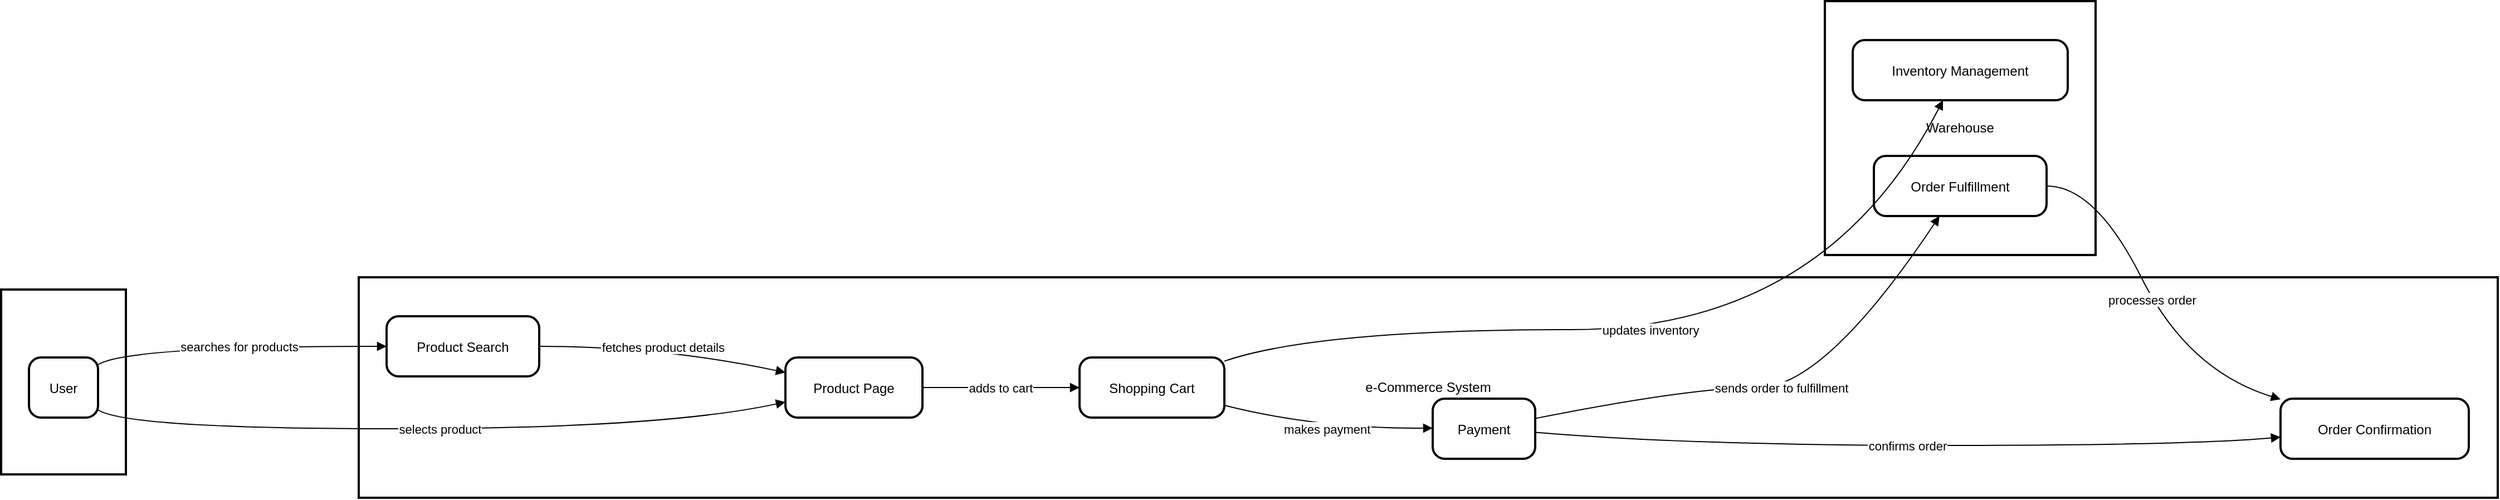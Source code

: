 <mxfile version="26.0.16">
  <diagram name="Page-1" id="AFl8BCYIfSVyRrqz87CR">
    <mxGraphModel>
      <root>
        <mxCell id="0" />
        <mxCell id="1" parent="0" />
        <mxCell id="2" value="Warehouse" style="whiteSpace=wrap;strokeWidth=2;" vertex="1" parent="1">
          <mxGeometry x="1645" y="8" width="243" height="228" as="geometry" />
        </mxCell>
        <mxCell id="3" value="e-Commerce System" style="whiteSpace=wrap;strokeWidth=2;" vertex="1" parent="1">
          <mxGeometry x="329" y="256" width="1920" height="198" as="geometry" />
        </mxCell>
        <mxCell id="4" value="User" style="whiteSpace=wrap;strokeWidth=2;" vertex="1" parent="1">
          <mxGeometry x="8" y="267" width="112" height="166" as="geometry" />
        </mxCell>
        <mxCell id="5" value="User" style="rounded=1;arcSize=20;strokeWidth=2" vertex="1" parent="1">
          <mxGeometry x="33" y="328" width="62" height="54" as="geometry" />
        </mxCell>
        <mxCell id="6" value="Product Page" style="rounded=1;arcSize=20;strokeWidth=2" vertex="1" parent="1">
          <mxGeometry x="712" y="328" width="123" height="54" as="geometry" />
        </mxCell>
        <mxCell id="7" value="Product Search" style="rounded=1;arcSize=20;strokeWidth=2" vertex="1" parent="1">
          <mxGeometry x="354" y="291" width="137" height="54" as="geometry" />
        </mxCell>
        <mxCell id="8" value="Shopping Cart" style="rounded=1;arcSize=20;strokeWidth=2" vertex="1" parent="1">
          <mxGeometry x="976" y="328" width="130" height="54" as="geometry" />
        </mxCell>
        <mxCell id="9" value="Payment" style="rounded=1;arcSize=20;strokeWidth=2" vertex="1" parent="1">
          <mxGeometry x="1293" y="365" width="92" height="54" as="geometry" />
        </mxCell>
        <mxCell id="10" value="Order Confirmation" style="rounded=1;arcSize=20;strokeWidth=2" vertex="1" parent="1">
          <mxGeometry x="2054" y="365" width="169" height="54" as="geometry" />
        </mxCell>
        <mxCell id="11" value="Inventory Management" style="rounded=1;arcSize=20;strokeWidth=2" vertex="1" parent="1">
          <mxGeometry x="1670" y="43" width="193" height="54" as="geometry" />
        </mxCell>
        <mxCell id="12" value="Order Fulfillment" style="rounded=1;arcSize=20;strokeWidth=2" vertex="1" parent="1">
          <mxGeometry x="1689" y="147" width="155" height="54" as="geometry" />
        </mxCell>
        <mxCell id="13" value="searches for products" style="curved=1;startArrow=none;endArrow=block;exitX=1;exitY=0.12;entryX=0;entryY=0.5;" edge="1" parent="1" source="5" target="7">
          <mxGeometry relative="1" as="geometry">
            <Array as="points">
              <mxPoint x="120" y="318" />
            </Array>
          </mxGeometry>
        </mxCell>
        <mxCell id="14" value="selects product" style="curved=1;startArrow=none;endArrow=block;exitX=1;exitY=0.87;entryX=0;entryY=0.74;" edge="1" parent="1" source="5" target="6">
          <mxGeometry relative="1" as="geometry">
            <Array as="points">
              <mxPoint x="120" y="392" />
              <mxPoint x="601" y="392" />
            </Array>
          </mxGeometry>
        </mxCell>
        <mxCell id="15" value="adds to cart" style="curved=1;startArrow=none;endArrow=block;exitX=1;exitY=0.5;entryX=0;entryY=0.5;" edge="1" parent="1" source="6" target="8">
          <mxGeometry relative="1" as="geometry">
            <Array as="points" />
          </mxGeometry>
        </mxCell>
        <mxCell id="16" value="makes payment" style="curved=1;startArrow=none;endArrow=block;exitX=0.99;exitY=0.79;entryX=0;entryY=0.49;" edge="1" parent="1" source="8" target="9">
          <mxGeometry relative="1" as="geometry">
            <Array as="points">
              <mxPoint x="1189" y="392" />
            </Array>
          </mxGeometry>
        </mxCell>
        <mxCell id="17" value="confirms order" style="curved=1;startArrow=none;endArrow=block;exitX=1;exitY=0.56;entryX=0;entryY=0.64;" edge="1" parent="1" source="9" target="10">
          <mxGeometry relative="1" as="geometry">
            <Array as="points">
              <mxPoint x="1525" y="407" />
              <mxPoint x="1971" y="407" />
            </Array>
          </mxGeometry>
        </mxCell>
        <mxCell id="18" value="fetches product details" style="curved=1;startArrow=none;endArrow=block;exitX=1;exitY=0.5;entryX=0;entryY=0.25;" edge="1" parent="1" source="7" target="6">
          <mxGeometry relative="1" as="geometry">
            <Array as="points">
              <mxPoint x="601" y="318" />
            </Array>
          </mxGeometry>
        </mxCell>
        <mxCell id="19" value="updates inventory" style="curved=1;startArrow=none;endArrow=block;exitX=0.99;exitY=0.07;entryX=0.42;entryY=1;" edge="1" parent="1" source="8" target="11">
          <mxGeometry relative="1" as="geometry">
            <Array as="points">
              <mxPoint x="1189" y="303" />
              <mxPoint x="1645" y="303" />
            </Array>
          </mxGeometry>
        </mxCell>
        <mxCell id="20" value="sends order to fulfillment" style="curved=1;startArrow=none;endArrow=block;exitX=1;exitY=0.33;entryX=0.38;entryY=1;" edge="1" parent="1" source="9" target="12">
          <mxGeometry relative="1" as="geometry">
            <Array as="points">
              <mxPoint x="1525" y="355" />
              <mxPoint x="1645" y="355" />
            </Array>
          </mxGeometry>
        </mxCell>
        <mxCell id="21" value="processes order" style="curved=1;startArrow=none;endArrow=block;exitX=1;exitY=0.5;entryX=0;entryY=0.01;" edge="1" parent="1" source="12" target="10">
          <mxGeometry relative="1" as="geometry">
            <Array as="points">
              <mxPoint x="1888" y="174" />
              <mxPoint x="1971" y="340" />
            </Array>
          </mxGeometry>
        </mxCell>
      </root>
    </mxGraphModel>
  </diagram>
</mxfile>
